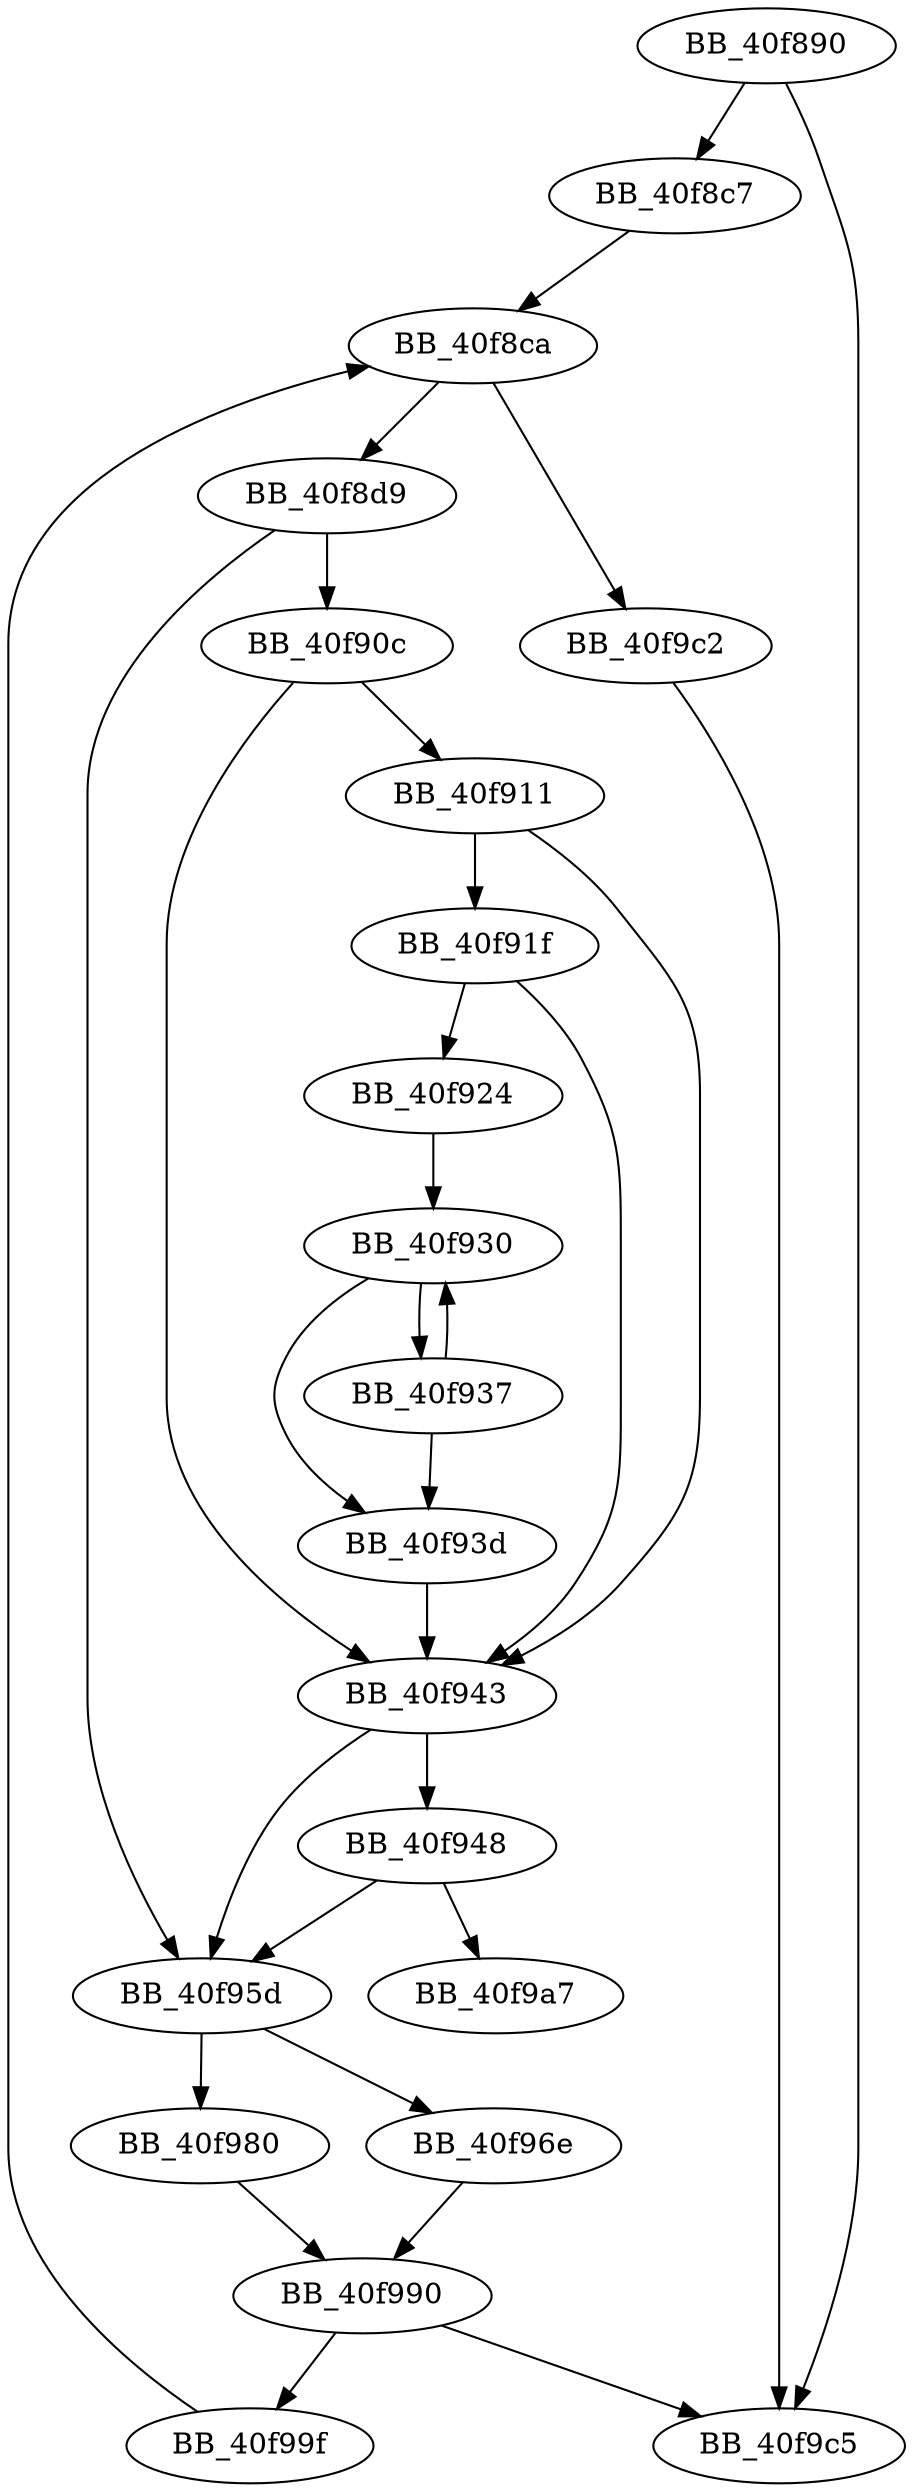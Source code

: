 DiGraph sub_40F890{
BB_40f890->BB_40f8c7
BB_40f890->BB_40f9c5
BB_40f8c7->BB_40f8ca
BB_40f8ca->BB_40f8d9
BB_40f8ca->BB_40f9c2
BB_40f8d9->BB_40f90c
BB_40f8d9->BB_40f95d
BB_40f90c->BB_40f911
BB_40f90c->BB_40f943
BB_40f911->BB_40f91f
BB_40f911->BB_40f943
BB_40f91f->BB_40f924
BB_40f91f->BB_40f943
BB_40f924->BB_40f930
BB_40f930->BB_40f937
BB_40f930->BB_40f93d
BB_40f937->BB_40f930
BB_40f937->BB_40f93d
BB_40f93d->BB_40f943
BB_40f943->BB_40f948
BB_40f943->BB_40f95d
BB_40f948->BB_40f95d
BB_40f948->BB_40f9a7
BB_40f95d->BB_40f96e
BB_40f95d->BB_40f980
BB_40f96e->BB_40f990
BB_40f980->BB_40f990
BB_40f990->BB_40f99f
BB_40f990->BB_40f9c5
BB_40f99f->BB_40f8ca
BB_40f9c2->BB_40f9c5
}
